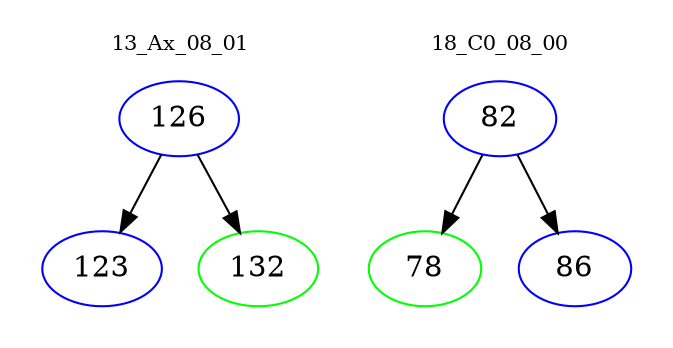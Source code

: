digraph{
subgraph cluster_0 {
color = white
label = "13_Ax_08_01";
fontsize=10;
T0_126 [label="126", color="blue"]
T0_126 -> T0_123 [color="black"]
T0_123 [label="123", color="blue"]
T0_126 -> T0_132 [color="black"]
T0_132 [label="132", color="green"]
}
subgraph cluster_1 {
color = white
label = "18_C0_08_00";
fontsize=10;
T1_82 [label="82", color="blue"]
T1_82 -> T1_78 [color="black"]
T1_78 [label="78", color="green"]
T1_82 -> T1_86 [color="black"]
T1_86 [label="86", color="blue"]
}
}

